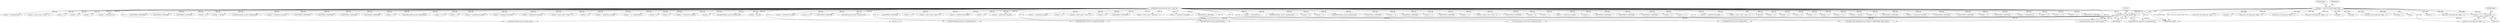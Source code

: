 digraph "0_tcpdump_4601c685e7fd19c3724d5e499c69b8d3ec49933e@pointer" {
"1000718" [label="(Call,pgm + 1)"];
"1000126" [label="(Call,pgm = (const struct pgm_header *)bp)"];
"1000128" [label="(Call,(const struct pgm_header *)bp)"];
"1000108" [label="(MethodParameterIn,register const u_char *bp)"];
"1001218" [label="(Call,bp += 4)"];
"1001186" [label="(Call,bp += 4)"];
"1000474" [label="(Call,pgm + 1)"];
"1001720" [label="(Call,bp += 4)"];
"1001334" [label="(Call,bp += 2)"];
"1000127" [label="(Identifier,pgm)"];
"1000718" [label="(Call,pgm + 1)"];
"1001211" [label="(Call,bp += 2)"];
"1000126" [label="(Call,pgm = (const struct pgm_header *)bp)"];
"1001854" [label="(Call,bp += 2+2)"];
"1001961" [label="(Call,bp += opt_len)"];
"1001529" [label="(Call,bp += 4)"];
"1001216" [label="(Call,EXTRACT_32BITS(bp))"];
"1000561" [label="(Call,bp += sizeof(struct in6_addr))"];
"1001295" [label="(Call,EXTRACT_32BITS(bp))"];
"1000780" [label="(Call,EXTRACT_16BITS(bp))"];
"1001113" [label="(Call,bp += 2)"];
"1001118" [label="(Call,EXTRACT_32BITS(bp))"];
"1000719" [label="(Identifier,pgm)"];
"1000429" [label="(Call,addrtostr6(bp, nla_buf, sizeof(nla_buf)))"];
"1000604" [label="(Call,bp += sizeof(uint32_t))"];
"1000789" [label="(Call,addrtostr(bp, group_buf, sizeof(group_buf)))"];
"1001253" [label="(Call,bp += 4)"];
"1001727" [label="(Call,bp += 2+2)"];
"1001134" [label="(Call,bp += 4)"];
"1001492" [label="(Call,EXTRACT_32BITS(bp))"];
"1000978" [label="(Call,bp += sizeof(uint16_t))"];
"1000699" [label="(Call,bp = (const u_char *) (rdata + 1))"];
"1001713" [label="(Call,bp += 2)"];
"1001304" [label="(Call,bp += 4)"];
"1001687" [label="(Call,bp += 2)"];
"1000591" [label="(Call,bp += sizeof(uint32_t))"];
"1000744" [label="(Call,addrtostr(bp, source_buf, sizeof(source_buf)))"];
"1001302" [label="(Call,EXTRACT_32BITS(bp))"];
"1000576" [label="(Call,EXTRACT_32BITS(bp))"];
"1001251" [label="(Call,EXTRACT_32BITS(bp))"];
"1001297" [label="(Call,bp += 4)"];
"1001575" [label="(Call,bp += opt_len)"];
"1001924" [label="(Call,addrtostr6(bp, nla_buf, sizeof(nla_buf)))"];
"1001377" [label="(Call,bp += sizeof(struct in_addr))"];
"1000108" [label="(MethodParameterIn,register const u_char *bp)"];
"1000111" [label="(Block,)"];
"1001718" [label="(Call,EXTRACT_32BITS(bp))"];
"1001132" [label="(Call,EXTRACT_32BITS(bp))"];
"1001845" [label="(Call,EXTRACT_32BITS(bp))"];
"1001125" [label="(Call,EXTRACT_32BITS(bp))"];
"1001494" [label="(Call,bp += 4)"];
"1001885" [label="(Call,addrtostr(bp, nla_buf, sizeof(nla_buf)))"];
"1000716" [label="(Call,(const struct pgm_nak *)(pgm + 1))"];
"1001341" [label="(Call,bp += 2+2)"];
"1001452" [label="(Call,bp += 2)"];
"1000387" [label="(Call,pgm + 1)"];
"1001890" [label="(Call,bp += sizeof(struct in_addr))"];
"1000810" [label="(Call,bp += sizeof(struct in6_addr))"];
"1000434" [label="(Call,bp += sizeof(struct in6_addr))"];
"1000662" [label="(Call,bp = (const u_char *) (odata + 1))"];
"1001623" [label="(Call,bp += 2)"];
"1000794" [label="(Call,bp += sizeof(struct in_addr))"];
"1000773" [label="(Call,bp += (2 * sizeof(uint16_t)))"];
"1001487" [label="(Call,bp += 2)"];
"1000948" [label="(Call,bp++)"];
"1000385" [label="(Call,(const struct pgm_spm *)(pgm + 1))"];
"1000545" [label="(Call,bp += sizeof(struct in_addr))"];
"1001019" [label="(Call,bp++)"];
"1001372" [label="(Call,addrtostr(bp, nla_buf, sizeof(nla_buf)))"];
"1001665" [label="(Call,bp += opt_len)"];
"1000540" [label="(Call,addrtostr(bp, nla_buf, sizeof(nla_buf)))"];
"1000418" [label="(Call,bp += sizeof(struct in_addr))"];
"1001840" [label="(Call,bp += 2)"];
"1001852" [label="(Call,EXTRACT_16BITS(bp))"];
"1001758" [label="(Call,addrtostr(bp, nla_buf, sizeof(nla_buf)))"];
"1000760" [label="(Call,addrtostr6(bp, source_buf, sizeof(source_buf)))"];
"1000589" [label="(Call,EXTRACT_32BITS(bp))"];
"1001290" [label="(Call,bp += 2)"];
"1000520" [label="(Call,bp = (const u_char *) (polr + 1))"];
"1001416" [label="(Call,bp += sizeof(struct in6_addr))"];
"1001847" [label="(Call,bp += 4)"];
"1000765" [label="(Call,bp += sizeof(struct in6_addr))"];
"1000640" [label="(Call,pgm + 1)"];
"1000675" [label="(Call,(const struct pgm_data *)(pgm + 1))"];
"1001997" [label="(Call,zmtp1_print_datagram(ndo, bp, EXTRACT_16BITS(&pgm->pgm_length)))"];
"1001763" [label="(Call,bp += sizeof(struct in_addr))"];
"1001597" [label="(Call,bp += 2)"];
"1000881" [label="(Call,bp = (const u_char *) (ack + 1))"];
"1000514" [label="(Call,pgm + 1)"];
"1001127" [label="(Call,bp += 4)"];
"1001527" [label="(Call,EXTRACT_32BITS(bp))"];
"1000496" [label="(Call,bp = (const u_char *) (poll_msg + 1))"];
"1001802" [label="(Call,bp += sizeof(struct in6_addr))"];
"1000638" [label="(Call,(const struct pgm_data *)(pgm + 1))"];
"1001339" [label="(Call,EXTRACT_16BITS(bp))"];
"1000556" [label="(Call,addrtostr6(bp, nla_buf, sizeof(nla_buf)))"];
"1000927" [label="(Call,bp++)"];
"1000805" [label="(Call,addrtostr6(bp, group_buf, sizeof(group_buf)))"];
"1000578" [label="(Call,bp += sizeof(uint32_t))"];
"1001411" [label="(Call,addrtostr6(bp, nla_buf, sizeof(nla_buf)))"];
"1001459" [label="(Call,bp += 4)"];
"1001246" [label="(Call,bp += 2)"];
"1000130" [label="(Identifier,bp)"];
"1001797" [label="(Call,addrtostr6(bp, nla_buf, sizeof(nla_buf)))"];
"1000964" [label="(Call,EXTRACT_16BITS(bp))"];
"1000720" [label="(Literal,1)"];
"1001120" [label="(Call,bp += 4)"];
"1000512" [label="(Call,(const struct pgm_polr *)(pgm + 1))"];
"1002019" [label="(MethodReturn,RET)"];
"1000863" [label="(Call,(const struct pgm_ack *)(pgm + 1))"];
"1001089" [label="(Call,EXTRACT_16BITS(bp))"];
"1001522" [label="(Call,bp += 2)"];
"1001725" [label="(Call,EXTRACT_16BITS(bp))"];
"1001091" [label="(Call,bp += 2)"];
"1000132" [label="(Identifier,ip)"];
"1000865" [label="(Call,pgm + 1)"];
"1000724" [label="(Call,bp = (const u_char *) (nak + 1))"];
"1001184" [label="(Call,EXTRACT_32BITS(bp))"];
"1001260" [label="(Call,bp += 4)"];
"1001152" [label="(Call,bp += 2)"];
"1000749" [label="(Call,bp += sizeof(struct in_addr))"];
"1001024" [label="(Call,bp++)"];
"1001457" [label="(Call,EXTRACT_32BITS(bp))"];
"1000602" [label="(Call,EXTRACT_32BITS(bp))"];
"1001258" [label="(Call,EXTRACT_32BITS(bp))"];
"1000677" [label="(Call,pgm + 1)"];
"1001557" [label="(Call,bp += 2)"];
"1000128" [label="(Call,(const struct pgm_header *)bp)"];
"1001649" [label="(Call,bp += 2)"];
"1000413" [label="(Call,addrtostr(bp, nla_buf, sizeof(nla_buf)))"];
"1001929" [label="(Call,bp += sizeof(struct in6_addr))"];
"1000472" [label="(Call,(const struct pgm_poll *)(pgm + 1))"];
"1000393" [label="(Call,bp = (const u_char *) (spm + 1))"];
"1000718" -> "1000716"  [label="AST: "];
"1000718" -> "1000720"  [label="CFG: "];
"1000719" -> "1000718"  [label="AST: "];
"1000720" -> "1000718"  [label="AST: "];
"1000716" -> "1000718"  [label="CFG: "];
"1000718" -> "1002019"  [label="DDG: pgm"];
"1000126" -> "1000718"  [label="DDG: pgm"];
"1000126" -> "1000111"  [label="AST: "];
"1000126" -> "1000128"  [label="CFG: "];
"1000127" -> "1000126"  [label="AST: "];
"1000128" -> "1000126"  [label="AST: "];
"1000132" -> "1000126"  [label="CFG: "];
"1000126" -> "1002019"  [label="DDG: pgm"];
"1000126" -> "1002019"  [label="DDG: (const struct pgm_header *)bp"];
"1000128" -> "1000126"  [label="DDG: bp"];
"1000126" -> "1000385"  [label="DDG: pgm"];
"1000126" -> "1000387"  [label="DDG: pgm"];
"1000126" -> "1000472"  [label="DDG: pgm"];
"1000126" -> "1000474"  [label="DDG: pgm"];
"1000126" -> "1000512"  [label="DDG: pgm"];
"1000126" -> "1000514"  [label="DDG: pgm"];
"1000126" -> "1000638"  [label="DDG: pgm"];
"1000126" -> "1000640"  [label="DDG: pgm"];
"1000126" -> "1000675"  [label="DDG: pgm"];
"1000126" -> "1000677"  [label="DDG: pgm"];
"1000126" -> "1000716"  [label="DDG: pgm"];
"1000126" -> "1000863"  [label="DDG: pgm"];
"1000126" -> "1000865"  [label="DDG: pgm"];
"1000128" -> "1000130"  [label="CFG: "];
"1000129" -> "1000128"  [label="AST: "];
"1000130" -> "1000128"  [label="AST: "];
"1000128" -> "1002019"  [label="DDG: bp"];
"1000108" -> "1000128"  [label="DDG: bp"];
"1000128" -> "1000413"  [label="DDG: bp"];
"1000128" -> "1000429"  [label="DDG: bp"];
"1000128" -> "1000540"  [label="DDG: bp"];
"1000128" -> "1000556"  [label="DDG: bp"];
"1000128" -> "1000744"  [label="DDG: bp"];
"1000128" -> "1000760"  [label="DDG: bp"];
"1000128" -> "1000789"  [label="DDG: bp"];
"1000128" -> "1000805"  [label="DDG: bp"];
"1000128" -> "1000927"  [label="DDG: bp"];
"1000128" -> "1001997"  [label="DDG: bp"];
"1000108" -> "1000106"  [label="AST: "];
"1000108" -> "1002019"  [label="DDG: bp"];
"1000108" -> "1000393"  [label="DDG: bp"];
"1000108" -> "1000413"  [label="DDG: bp"];
"1000108" -> "1000418"  [label="DDG: bp"];
"1000108" -> "1000429"  [label="DDG: bp"];
"1000108" -> "1000434"  [label="DDG: bp"];
"1000108" -> "1000496"  [label="DDG: bp"];
"1000108" -> "1000520"  [label="DDG: bp"];
"1000108" -> "1000540"  [label="DDG: bp"];
"1000108" -> "1000545"  [label="DDG: bp"];
"1000108" -> "1000556"  [label="DDG: bp"];
"1000108" -> "1000561"  [label="DDG: bp"];
"1000108" -> "1000576"  [label="DDG: bp"];
"1000108" -> "1000578"  [label="DDG: bp"];
"1000108" -> "1000589"  [label="DDG: bp"];
"1000108" -> "1000591"  [label="DDG: bp"];
"1000108" -> "1000602"  [label="DDG: bp"];
"1000108" -> "1000604"  [label="DDG: bp"];
"1000108" -> "1000662"  [label="DDG: bp"];
"1000108" -> "1000699"  [label="DDG: bp"];
"1000108" -> "1000724"  [label="DDG: bp"];
"1000108" -> "1000744"  [label="DDG: bp"];
"1000108" -> "1000749"  [label="DDG: bp"];
"1000108" -> "1000760"  [label="DDG: bp"];
"1000108" -> "1000765"  [label="DDG: bp"];
"1000108" -> "1000773"  [label="DDG: bp"];
"1000108" -> "1000780"  [label="DDG: bp"];
"1000108" -> "1000789"  [label="DDG: bp"];
"1000108" -> "1000794"  [label="DDG: bp"];
"1000108" -> "1000805"  [label="DDG: bp"];
"1000108" -> "1000810"  [label="DDG: bp"];
"1000108" -> "1000881"  [label="DDG: bp"];
"1000108" -> "1000927"  [label="DDG: bp"];
"1000108" -> "1000948"  [label="DDG: bp"];
"1000108" -> "1000964"  [label="DDG: bp"];
"1000108" -> "1000978"  [label="DDG: bp"];
"1000108" -> "1001019"  [label="DDG: bp"];
"1000108" -> "1001024"  [label="DDG: bp"];
"1000108" -> "1001089"  [label="DDG: bp"];
"1000108" -> "1001091"  [label="DDG: bp"];
"1000108" -> "1001113"  [label="DDG: bp"];
"1000108" -> "1001118"  [label="DDG: bp"];
"1000108" -> "1001120"  [label="DDG: bp"];
"1000108" -> "1001125"  [label="DDG: bp"];
"1000108" -> "1001127"  [label="DDG: bp"];
"1000108" -> "1001132"  [label="DDG: bp"];
"1000108" -> "1001134"  [label="DDG: bp"];
"1000108" -> "1001152"  [label="DDG: bp"];
"1000108" -> "1001184"  [label="DDG: bp"];
"1000108" -> "1001186"  [label="DDG: bp"];
"1000108" -> "1001211"  [label="DDG: bp"];
"1000108" -> "1001216"  [label="DDG: bp"];
"1000108" -> "1001218"  [label="DDG: bp"];
"1000108" -> "1001246"  [label="DDG: bp"];
"1000108" -> "1001251"  [label="DDG: bp"];
"1000108" -> "1001253"  [label="DDG: bp"];
"1000108" -> "1001258"  [label="DDG: bp"];
"1000108" -> "1001260"  [label="DDG: bp"];
"1000108" -> "1001290"  [label="DDG: bp"];
"1000108" -> "1001295"  [label="DDG: bp"];
"1000108" -> "1001297"  [label="DDG: bp"];
"1000108" -> "1001302"  [label="DDG: bp"];
"1000108" -> "1001304"  [label="DDG: bp"];
"1000108" -> "1001334"  [label="DDG: bp"];
"1000108" -> "1001339"  [label="DDG: bp"];
"1000108" -> "1001341"  [label="DDG: bp"];
"1000108" -> "1001372"  [label="DDG: bp"];
"1000108" -> "1001377"  [label="DDG: bp"];
"1000108" -> "1001411"  [label="DDG: bp"];
"1000108" -> "1001416"  [label="DDG: bp"];
"1000108" -> "1001452"  [label="DDG: bp"];
"1000108" -> "1001457"  [label="DDG: bp"];
"1000108" -> "1001459"  [label="DDG: bp"];
"1000108" -> "1001487"  [label="DDG: bp"];
"1000108" -> "1001492"  [label="DDG: bp"];
"1000108" -> "1001494"  [label="DDG: bp"];
"1000108" -> "1001522"  [label="DDG: bp"];
"1000108" -> "1001527"  [label="DDG: bp"];
"1000108" -> "1001529"  [label="DDG: bp"];
"1000108" -> "1001557"  [label="DDG: bp"];
"1000108" -> "1001575"  [label="DDG: bp"];
"1000108" -> "1001597"  [label="DDG: bp"];
"1000108" -> "1001623"  [label="DDG: bp"];
"1000108" -> "1001649"  [label="DDG: bp"];
"1000108" -> "1001665"  [label="DDG: bp"];
"1000108" -> "1001687"  [label="DDG: bp"];
"1000108" -> "1001713"  [label="DDG: bp"];
"1000108" -> "1001718"  [label="DDG: bp"];
"1000108" -> "1001720"  [label="DDG: bp"];
"1000108" -> "1001725"  [label="DDG: bp"];
"1000108" -> "1001727"  [label="DDG: bp"];
"1000108" -> "1001758"  [label="DDG: bp"];
"1000108" -> "1001763"  [label="DDG: bp"];
"1000108" -> "1001797"  [label="DDG: bp"];
"1000108" -> "1001802"  [label="DDG: bp"];
"1000108" -> "1001840"  [label="DDG: bp"];
"1000108" -> "1001845"  [label="DDG: bp"];
"1000108" -> "1001847"  [label="DDG: bp"];
"1000108" -> "1001852"  [label="DDG: bp"];
"1000108" -> "1001854"  [label="DDG: bp"];
"1000108" -> "1001885"  [label="DDG: bp"];
"1000108" -> "1001890"  [label="DDG: bp"];
"1000108" -> "1001924"  [label="DDG: bp"];
"1000108" -> "1001929"  [label="DDG: bp"];
"1000108" -> "1001961"  [label="DDG: bp"];
"1000108" -> "1001997"  [label="DDG: bp"];
}
